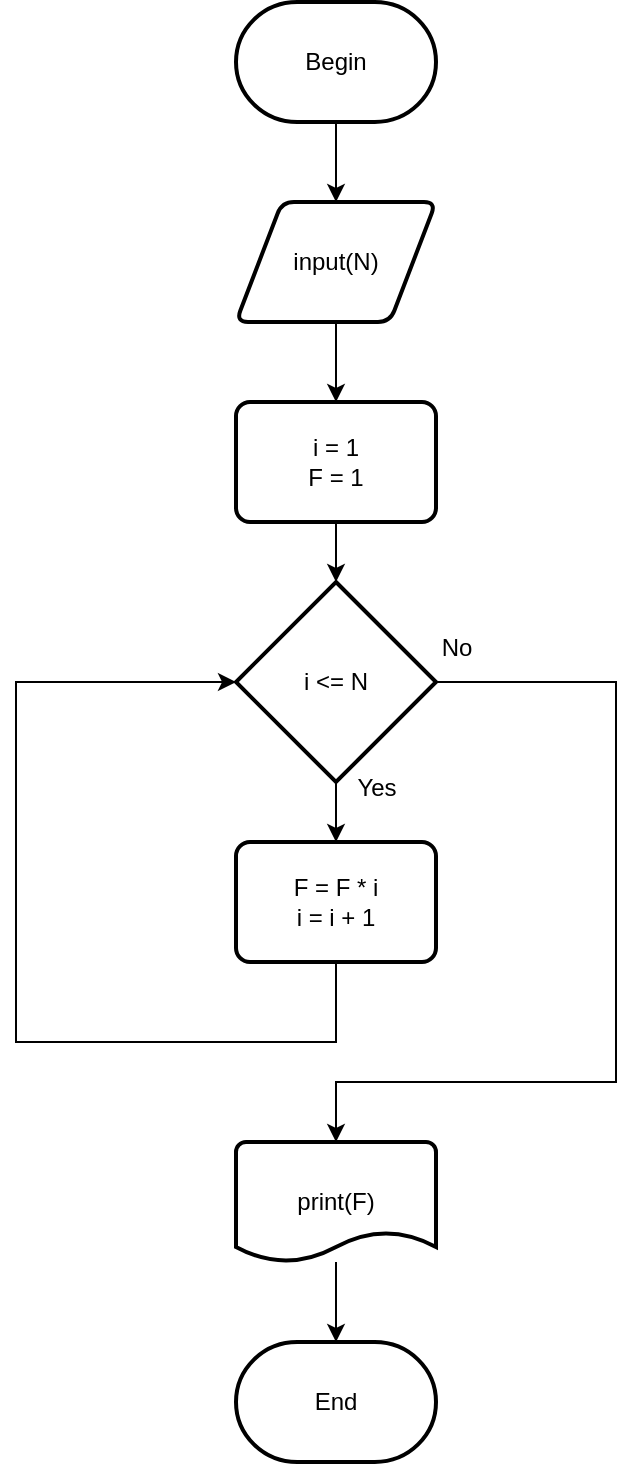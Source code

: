 <mxfile version="21.6.5" type="google">
  <diagram name="Страница 1" id="0WLkSLYpBrPgm9NJ6CTr">
    <mxGraphModel grid="1" page="1" gridSize="10" guides="1" tooltips="1" connect="1" arrows="1" fold="1" pageScale="1" pageWidth="827" pageHeight="1169" math="0" shadow="0">
      <root>
        <mxCell id="0" />
        <mxCell id="1" parent="0" />
        <mxCell id="1M97cWh0Y1G8dRO5iodr-4" value="" style="edgeStyle=orthogonalEdgeStyle;rounded=0;orthogonalLoop=1;jettySize=auto;html=1;" edge="1" parent="1" source="1M97cWh0Y1G8dRO5iodr-1" target="1M97cWh0Y1G8dRO5iodr-2">
          <mxGeometry relative="1" as="geometry" />
        </mxCell>
        <mxCell id="1M97cWh0Y1G8dRO5iodr-1" value="Begin" style="strokeWidth=2;html=1;shape=mxgraph.flowchart.terminator;whiteSpace=wrap;" vertex="1" parent="1">
          <mxGeometry x="350" y="40" width="100" height="60" as="geometry" />
        </mxCell>
        <mxCell id="1M97cWh0Y1G8dRO5iodr-5" value="" style="edgeStyle=orthogonalEdgeStyle;rounded=0;orthogonalLoop=1;jettySize=auto;html=1;" edge="1" parent="1" source="1M97cWh0Y1G8dRO5iodr-2" target="1M97cWh0Y1G8dRO5iodr-3">
          <mxGeometry relative="1" as="geometry" />
        </mxCell>
        <mxCell id="1M97cWh0Y1G8dRO5iodr-2" value="input(N)" style="shape=parallelogram;html=1;strokeWidth=2;perimeter=parallelogramPerimeter;whiteSpace=wrap;rounded=1;arcSize=12;size=0.23;" vertex="1" parent="1">
          <mxGeometry x="350" y="140" width="100" height="60" as="geometry" />
        </mxCell>
        <mxCell id="1M97cWh0Y1G8dRO5iodr-7" value="" style="edgeStyle=orthogonalEdgeStyle;rounded=0;orthogonalLoop=1;jettySize=auto;html=1;" edge="1" parent="1" source="1M97cWh0Y1G8dRO5iodr-3" target="1M97cWh0Y1G8dRO5iodr-6">
          <mxGeometry relative="1" as="geometry" />
        </mxCell>
        <mxCell id="1M97cWh0Y1G8dRO5iodr-3" value="i = 1&lt;br&gt;F = 1" style="rounded=1;whiteSpace=wrap;html=1;absoluteArcSize=1;arcSize=14;strokeWidth=2;" vertex="1" parent="1">
          <mxGeometry x="350" y="240" width="100" height="60" as="geometry" />
        </mxCell>
        <mxCell id="1M97cWh0Y1G8dRO5iodr-9" value="" style="edgeStyle=orthogonalEdgeStyle;rounded=0;orthogonalLoop=1;jettySize=auto;html=1;" edge="1" parent="1" source="1M97cWh0Y1G8dRO5iodr-6" target="1M97cWh0Y1G8dRO5iodr-8">
          <mxGeometry relative="1" as="geometry" />
        </mxCell>
        <mxCell id="1M97cWh0Y1G8dRO5iodr-13" value="" style="edgeStyle=orthogonalEdgeStyle;rounded=0;orthogonalLoop=1;jettySize=auto;html=1;" edge="1" parent="1" source="1M97cWh0Y1G8dRO5iodr-6" target="1M97cWh0Y1G8dRO5iodr-11">
          <mxGeometry relative="1" as="geometry">
            <Array as="points">
              <mxPoint x="540" y="380" />
              <mxPoint x="540" y="580" />
              <mxPoint x="400" y="580" />
            </Array>
          </mxGeometry>
        </mxCell>
        <mxCell id="1M97cWh0Y1G8dRO5iodr-6" value="i &amp;lt;= N" style="strokeWidth=2;html=1;shape=mxgraph.flowchart.decision;whiteSpace=wrap;" vertex="1" parent="1">
          <mxGeometry x="350" y="330" width="100" height="100" as="geometry" />
        </mxCell>
        <mxCell id="1M97cWh0Y1G8dRO5iodr-10" style="edgeStyle=orthogonalEdgeStyle;rounded=0;orthogonalLoop=1;jettySize=auto;html=1;entryX=0;entryY=0.5;entryDx=0;entryDy=0;entryPerimeter=0;" edge="1" parent="1" source="1M97cWh0Y1G8dRO5iodr-8" target="1M97cWh0Y1G8dRO5iodr-6">
          <mxGeometry relative="1" as="geometry">
            <Array as="points">
              <mxPoint x="400" y="560" />
              <mxPoint x="240" y="560" />
              <mxPoint x="240" y="380" />
            </Array>
          </mxGeometry>
        </mxCell>
        <mxCell id="1M97cWh0Y1G8dRO5iodr-8" value="F = F * i&lt;br&gt;i = i + 1" style="rounded=1;whiteSpace=wrap;html=1;absoluteArcSize=1;arcSize=14;strokeWidth=2;" vertex="1" parent="1">
          <mxGeometry x="350" y="460" width="100" height="60" as="geometry" />
        </mxCell>
        <mxCell id="1M97cWh0Y1G8dRO5iodr-14" value="" style="edgeStyle=orthogonalEdgeStyle;rounded=0;orthogonalLoop=1;jettySize=auto;html=1;" edge="1" parent="1" source="1M97cWh0Y1G8dRO5iodr-11" target="1M97cWh0Y1G8dRO5iodr-12">
          <mxGeometry relative="1" as="geometry">
            <Array as="points">
              <mxPoint x="400" y="710" />
              <mxPoint x="400" y="710" />
            </Array>
          </mxGeometry>
        </mxCell>
        <mxCell id="1M97cWh0Y1G8dRO5iodr-11" value="print(F)" style="strokeWidth=2;html=1;shape=mxgraph.flowchart.document2;whiteSpace=wrap;size=0.25;" vertex="1" parent="1">
          <mxGeometry x="350" y="610" width="100" height="60" as="geometry" />
        </mxCell>
        <mxCell id="1M97cWh0Y1G8dRO5iodr-12" value="End" style="strokeWidth=2;html=1;shape=mxgraph.flowchart.terminator;whiteSpace=wrap;" vertex="1" parent="1">
          <mxGeometry x="350" y="710" width="100" height="60" as="geometry" />
        </mxCell>
        <mxCell id="1M97cWh0Y1G8dRO5iodr-15" value="No" style="text;html=1;align=center;verticalAlign=middle;resizable=0;points=[];autosize=1;strokeColor=none;fillColor=none;" vertex="1" parent="1">
          <mxGeometry x="440" y="348" width="40" height="30" as="geometry" />
        </mxCell>
        <mxCell id="1M97cWh0Y1G8dRO5iodr-16" value="Yes" style="text;html=1;align=center;verticalAlign=middle;resizable=0;points=[];autosize=1;strokeColor=none;fillColor=none;" vertex="1" parent="1">
          <mxGeometry x="400" y="418" width="40" height="30" as="geometry" />
        </mxCell>
      </root>
    </mxGraphModel>
  </diagram>
</mxfile>
